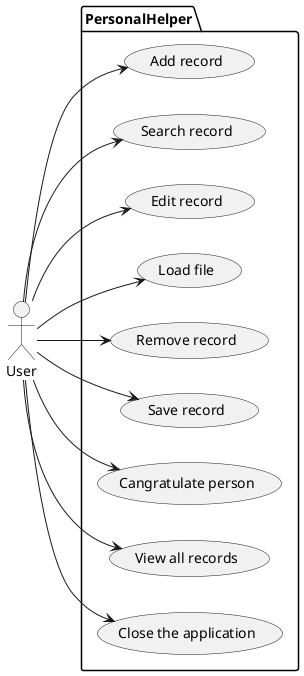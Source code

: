 @startuml PersonalHelperSystem


left to right direction

actor User

package PersonalHelper{
    usecase "Add record" as add
    usecase "Search record" as search
    usecase "Edit record" as edit
    usecase "Load file" as load
    usecase "Remove record" as remove
    usecase "Save record" as save
    usecase "Cangratulate person" as congratulate
    usecase "View all records" as view
    usecase "Close the application" as exit
}


User --> add
User --> search
User --> edit
User --> load
User --> remove
User --> save
User --> congratulate
User --> view
User --> exit


@enduml

